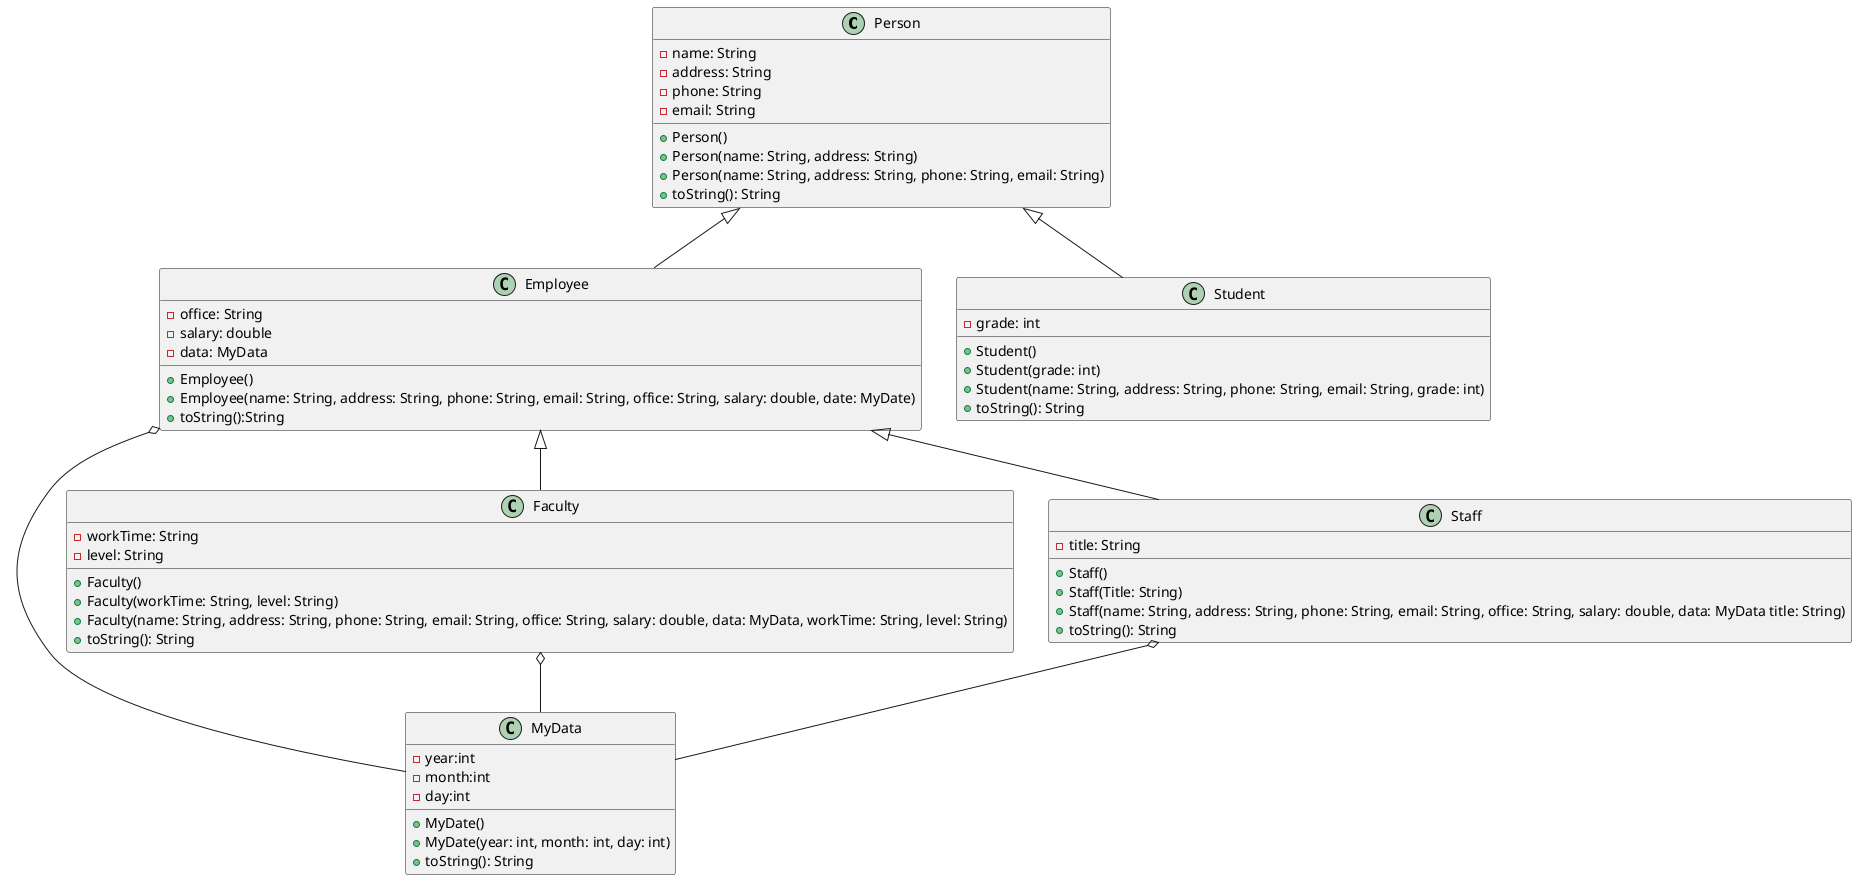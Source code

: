 @startuml inclass02
class Person {
    -name: String
    -address: String
    -phone: String
    -email: String
    +Person()
    +Person(name: String, address: String)
    +Person(name: String, address: String, phone: String, email: String)
    +toString(): String
}

class Employee {
    -office: String
    -salary: double
    -data: MyData
    +Employee()
    +Employee(name: String, address: String, phone: String, email: String, office: String, salary: double, date: MyDate)
    +toString():String
}

class MyData {
    -year:int
    -month:int
    -day:int
    +MyDate()
    +MyDate(year: int, month: int, day: int)
    +toString(): String
}

class Student {
    -grade: int
    +Student()
    +Student(grade: int)
    +Student(name: String, address: String, phone: String, email: String, grade: int)
    +toString(): String
}

class Faculty {
    -workTime: String
    -level: String
    +Faculty()
    +Faculty(workTime: String, level: String)
    +Faculty(name: String, address: String, phone: String, email: String, office: String, salary: double, data: MyData, workTime: String, level: String)
    +toString(): String
}

class Staff {
    -title: String
    +Staff()
    +Staff(Title: String)
    +Staff(name: String, address: String, phone: String, email: String, office: String, salary: double, data: MyData title: String)
    +toString(): String
}

Person <|-- Employee
Employee o-- MyData
Person <|-- Student
Employee <|--Faculty
Employee <|-- Staff
Faculty o-- MyData
Staff o-- MyData
@enduml